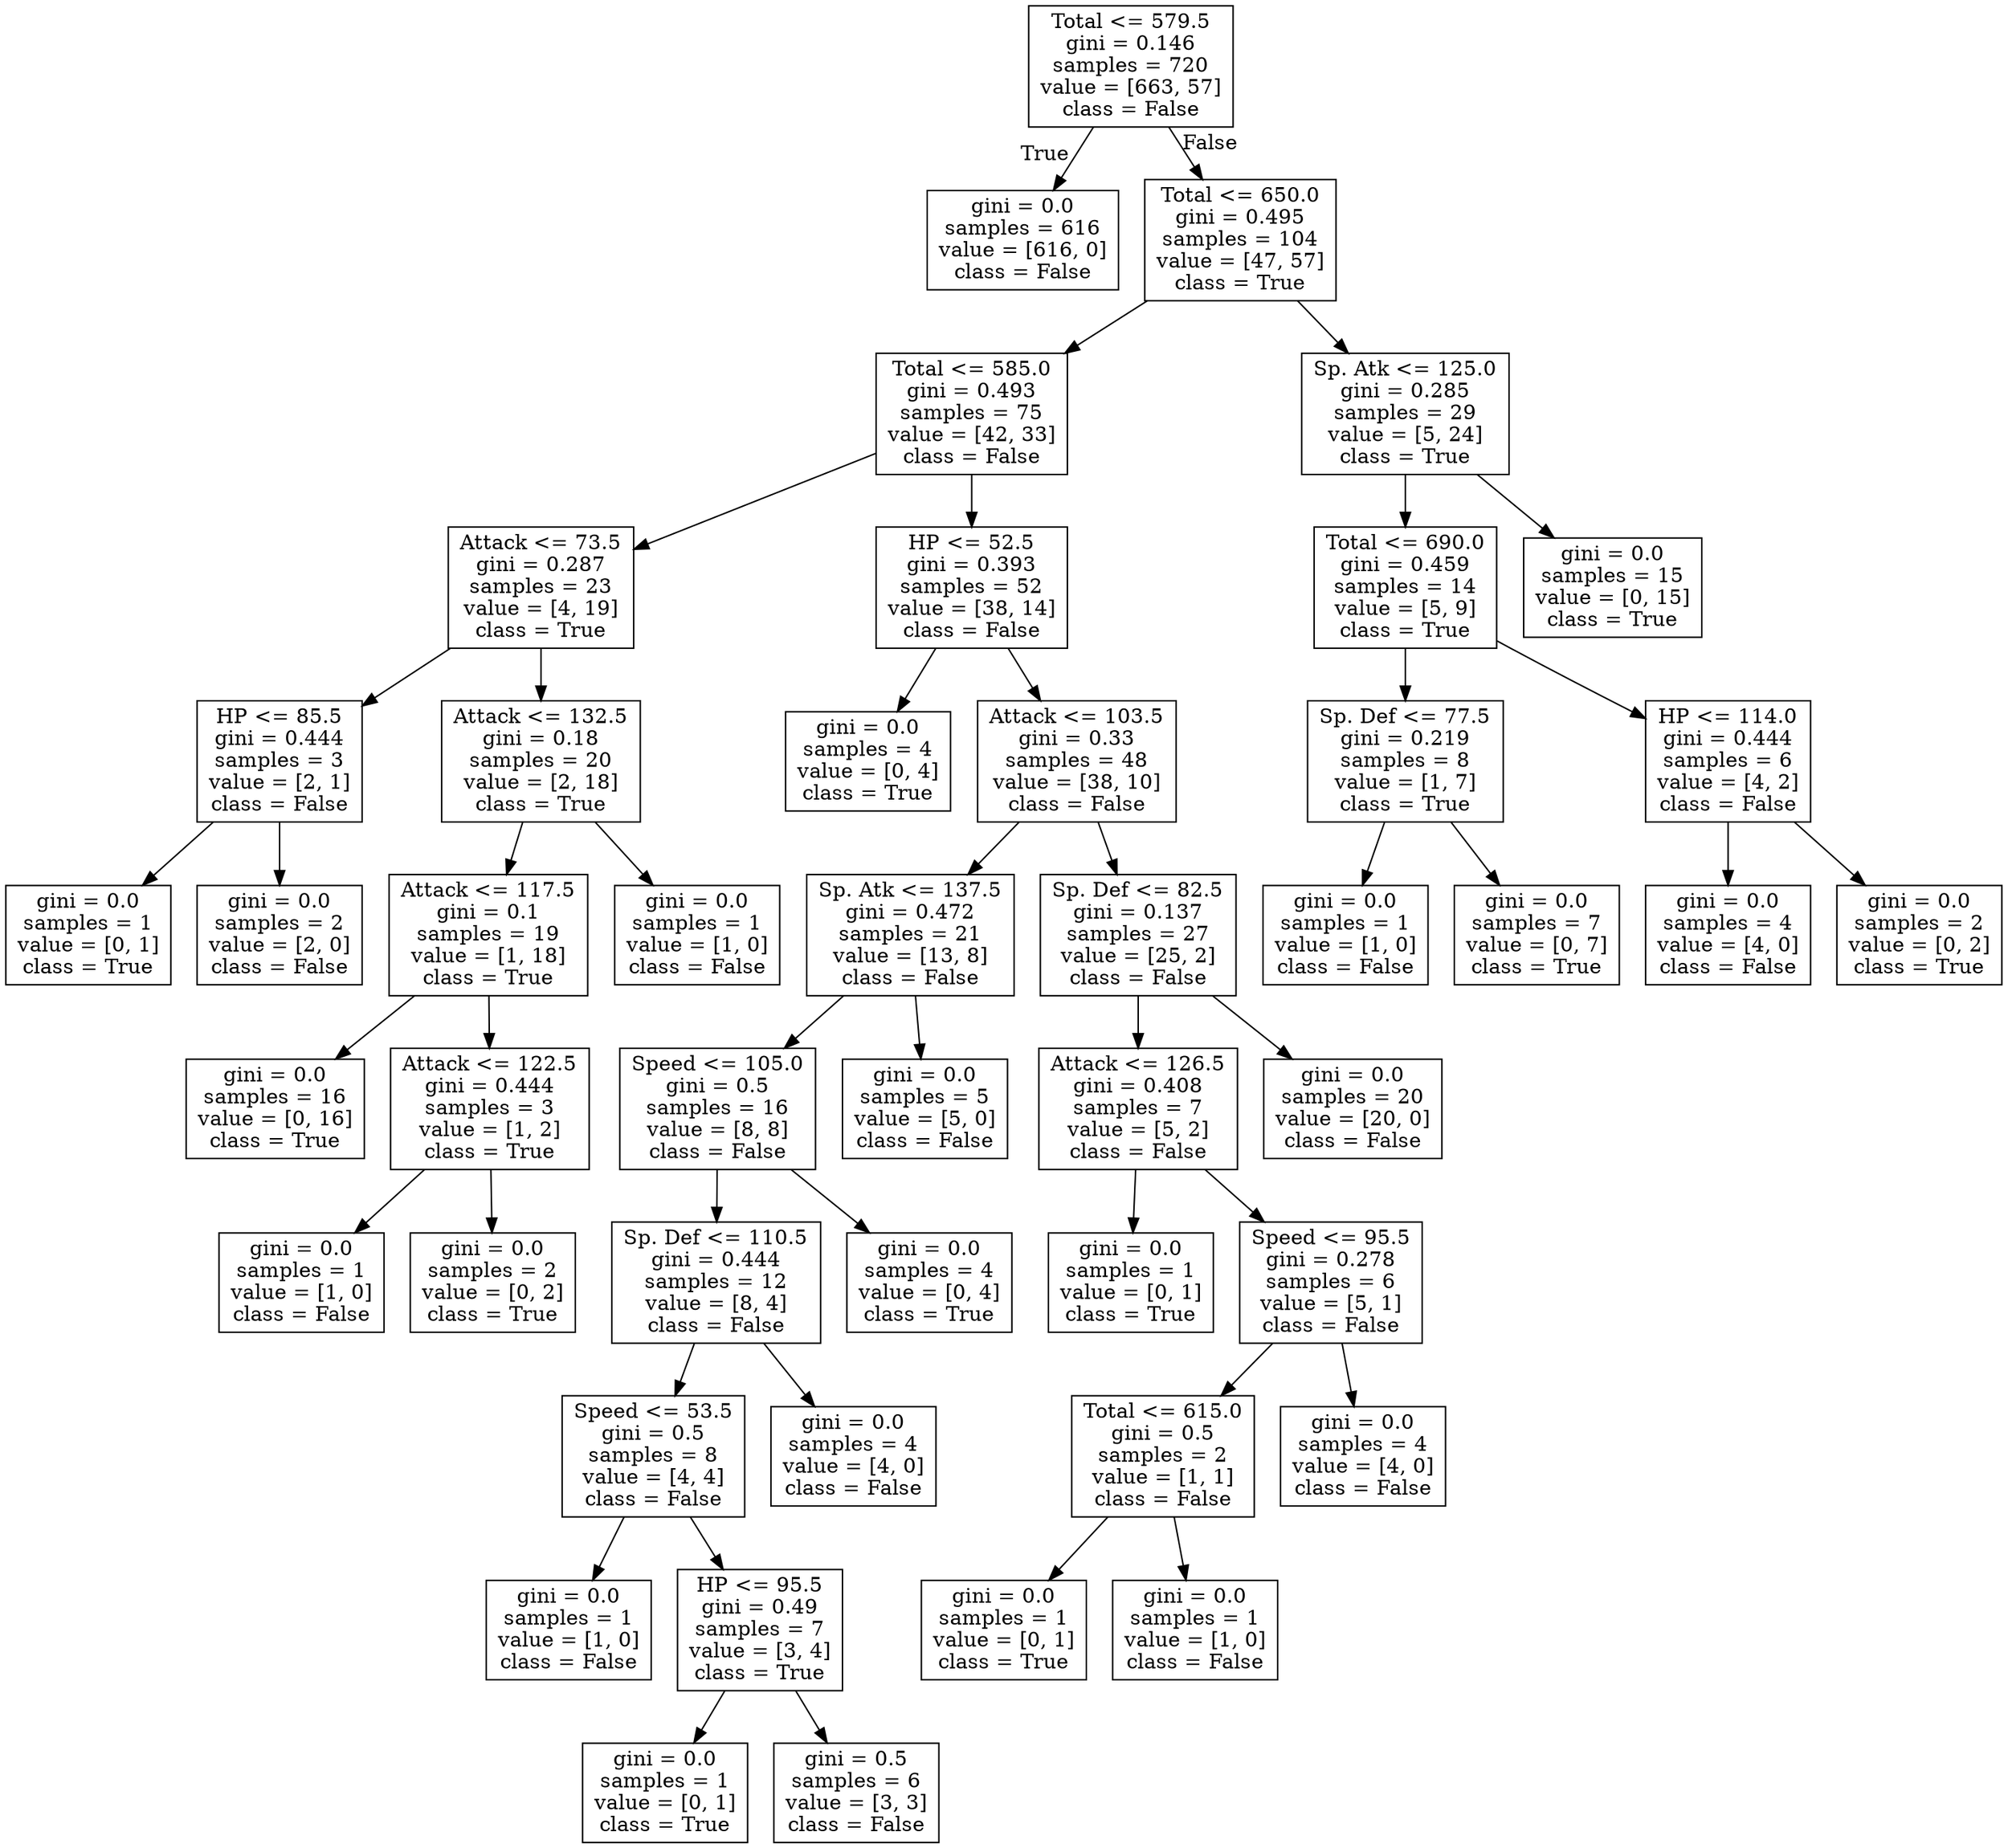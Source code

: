 digraph Tree {
node [shape=box] ;
0 [label="Total <= 579.5\ngini = 0.146\nsamples = 720\nvalue = [663, 57]\nclass = False"] ;
1 [label="gini = 0.0\nsamples = 616\nvalue = [616, 0]\nclass = False"] ;
0 -> 1 [labeldistance=2.5, labelangle=45, headlabel="True"] ;
2 [label="Total <= 650.0\ngini = 0.495\nsamples = 104\nvalue = [47, 57]\nclass = True"] ;
0 -> 2 [labeldistance=2.5, labelangle=-45, headlabel="False"] ;
3 [label="Total <= 585.0\ngini = 0.493\nsamples = 75\nvalue = [42, 33]\nclass = False"] ;
2 -> 3 ;
4 [label="Attack <= 73.5\ngini = 0.287\nsamples = 23\nvalue = [4, 19]\nclass = True"] ;
3 -> 4 ;
5 [label="HP <= 85.5\ngini = 0.444\nsamples = 3\nvalue = [2, 1]\nclass = False"] ;
4 -> 5 ;
6 [label="gini = 0.0\nsamples = 1\nvalue = [0, 1]\nclass = True"] ;
5 -> 6 ;
7 [label="gini = 0.0\nsamples = 2\nvalue = [2, 0]\nclass = False"] ;
5 -> 7 ;
8 [label="Attack <= 132.5\ngini = 0.18\nsamples = 20\nvalue = [2, 18]\nclass = True"] ;
4 -> 8 ;
9 [label="Attack <= 117.5\ngini = 0.1\nsamples = 19\nvalue = [1, 18]\nclass = True"] ;
8 -> 9 ;
10 [label="gini = 0.0\nsamples = 16\nvalue = [0, 16]\nclass = True"] ;
9 -> 10 ;
11 [label="Attack <= 122.5\ngini = 0.444\nsamples = 3\nvalue = [1, 2]\nclass = True"] ;
9 -> 11 ;
12 [label="gini = 0.0\nsamples = 1\nvalue = [1, 0]\nclass = False"] ;
11 -> 12 ;
13 [label="gini = 0.0\nsamples = 2\nvalue = [0, 2]\nclass = True"] ;
11 -> 13 ;
14 [label="gini = 0.0\nsamples = 1\nvalue = [1, 0]\nclass = False"] ;
8 -> 14 ;
15 [label="HP <= 52.5\ngini = 0.393\nsamples = 52\nvalue = [38, 14]\nclass = False"] ;
3 -> 15 ;
16 [label="gini = 0.0\nsamples = 4\nvalue = [0, 4]\nclass = True"] ;
15 -> 16 ;
17 [label="Attack <= 103.5\ngini = 0.33\nsamples = 48\nvalue = [38, 10]\nclass = False"] ;
15 -> 17 ;
18 [label="Sp. Atk <= 137.5\ngini = 0.472\nsamples = 21\nvalue = [13, 8]\nclass = False"] ;
17 -> 18 ;
19 [label="Speed <= 105.0\ngini = 0.5\nsamples = 16\nvalue = [8, 8]\nclass = False"] ;
18 -> 19 ;
20 [label="Sp. Def <= 110.5\ngini = 0.444\nsamples = 12\nvalue = [8, 4]\nclass = False"] ;
19 -> 20 ;
21 [label="Speed <= 53.5\ngini = 0.5\nsamples = 8\nvalue = [4, 4]\nclass = False"] ;
20 -> 21 ;
22 [label="gini = 0.0\nsamples = 1\nvalue = [1, 0]\nclass = False"] ;
21 -> 22 ;
23 [label="HP <= 95.5\ngini = 0.49\nsamples = 7\nvalue = [3, 4]\nclass = True"] ;
21 -> 23 ;
24 [label="gini = 0.0\nsamples = 1\nvalue = [0, 1]\nclass = True"] ;
23 -> 24 ;
25 [label="gini = 0.5\nsamples = 6\nvalue = [3, 3]\nclass = False"] ;
23 -> 25 ;
26 [label="gini = 0.0\nsamples = 4\nvalue = [4, 0]\nclass = False"] ;
20 -> 26 ;
27 [label="gini = 0.0\nsamples = 4\nvalue = [0, 4]\nclass = True"] ;
19 -> 27 ;
28 [label="gini = 0.0\nsamples = 5\nvalue = [5, 0]\nclass = False"] ;
18 -> 28 ;
29 [label="Sp. Def <= 82.5\ngini = 0.137\nsamples = 27\nvalue = [25, 2]\nclass = False"] ;
17 -> 29 ;
30 [label="Attack <= 126.5\ngini = 0.408\nsamples = 7\nvalue = [5, 2]\nclass = False"] ;
29 -> 30 ;
31 [label="gini = 0.0\nsamples = 1\nvalue = [0, 1]\nclass = True"] ;
30 -> 31 ;
32 [label="Speed <= 95.5\ngini = 0.278\nsamples = 6\nvalue = [5, 1]\nclass = False"] ;
30 -> 32 ;
33 [label="Total <= 615.0\ngini = 0.5\nsamples = 2\nvalue = [1, 1]\nclass = False"] ;
32 -> 33 ;
34 [label="gini = 0.0\nsamples = 1\nvalue = [0, 1]\nclass = True"] ;
33 -> 34 ;
35 [label="gini = 0.0\nsamples = 1\nvalue = [1, 0]\nclass = False"] ;
33 -> 35 ;
36 [label="gini = 0.0\nsamples = 4\nvalue = [4, 0]\nclass = False"] ;
32 -> 36 ;
37 [label="gini = 0.0\nsamples = 20\nvalue = [20, 0]\nclass = False"] ;
29 -> 37 ;
38 [label="Sp. Atk <= 125.0\ngini = 0.285\nsamples = 29\nvalue = [5, 24]\nclass = True"] ;
2 -> 38 ;
39 [label="Total <= 690.0\ngini = 0.459\nsamples = 14\nvalue = [5, 9]\nclass = True"] ;
38 -> 39 ;
40 [label="Sp. Def <= 77.5\ngini = 0.219\nsamples = 8\nvalue = [1, 7]\nclass = True"] ;
39 -> 40 ;
41 [label="gini = 0.0\nsamples = 1\nvalue = [1, 0]\nclass = False"] ;
40 -> 41 ;
42 [label="gini = 0.0\nsamples = 7\nvalue = [0, 7]\nclass = True"] ;
40 -> 42 ;
43 [label="HP <= 114.0\ngini = 0.444\nsamples = 6\nvalue = [4, 2]\nclass = False"] ;
39 -> 43 ;
44 [label="gini = 0.0\nsamples = 4\nvalue = [4, 0]\nclass = False"] ;
43 -> 44 ;
45 [label="gini = 0.0\nsamples = 2\nvalue = [0, 2]\nclass = True"] ;
43 -> 45 ;
46 [label="gini = 0.0\nsamples = 15\nvalue = [0, 15]\nclass = True"] ;
38 -> 46 ;
}